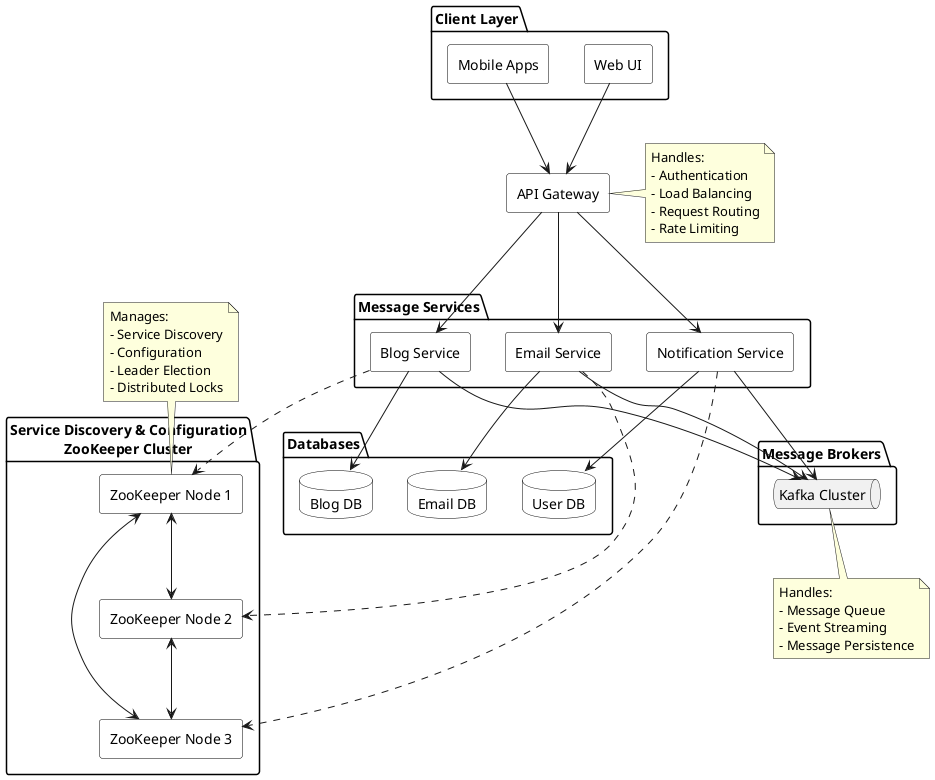 @startuml

!define RECTANGLE class
hide class circle
hide class methods
hide class attributes

' Layout and style
skinparam rectangle {
    BorderColor black
    BackgroundColor white
}

skinparam database {
    BorderColor black
    BackgroundColor white
}

' Client Layer
package "Client Layer" {
    rectangle "Web UI" as UI
    rectangle "Mobile Apps" as Mobile
}

' API Gateway
rectangle "API Gateway" as Gateway

' ZooKeeper Cluster
package "Service Discovery & Configuration\nZooKeeper Cluster" {
    rectangle "ZooKeeper Node 1" as ZK1
    rectangle "ZooKeeper Node 2" as ZK2
    rectangle "ZooKeeper Node 3" as ZK3
}

' Message Services
package "Message Services" {
    rectangle "Blog Service" as BlogService
    rectangle "Email Service" as EmailService
    rectangle "Notification Service" as NotificationService
}

' Message Brokers
package "Message Brokers" {
    queue "Kafka Cluster" as Kafka
}

' Databases
package "Databases" {
    database "Blog DB" as BlogDB
    database "Email DB" as EmailDB
    database "User DB" as UserDB
}

' Connections - Client to Gateway
UI --> Gateway
Mobile --> Gateway

' Connections - Gateway to Services
Gateway --> BlogService
Gateway --> EmailService
Gateway --> NotificationService

' Connections - Services to Message Broker
BlogService --> Kafka
EmailService --> Kafka
NotificationService --> Kafka

' Connections - Services to Databases
BlogService --> BlogDB
EmailService --> EmailDB
NotificationService --> UserDB

' Connections - Services to ZooKeeper (using dotted lines)
BlogService ..> ZK1
EmailService ..> ZK2
NotificationService ..> ZK3

' ZooKeeper Ensemble Connections (bidirectional)
ZK1 <--> ZK2
ZK2 <--> ZK3
ZK3 <--> ZK1

' Add notes
note right of Gateway
  Handles:
  - Authentication
  - Load Balancing
  - Request Routing
  - Rate Limiting
end note

note top of ZK1
  Manages:
  - Service Discovery
  - Configuration
  - Leader Election
  - Distributed Locks
end note

note bottom of Kafka
  Handles:
  - Message Queue
  - Event Streaming
  - Message Persistence
end note

@enduml